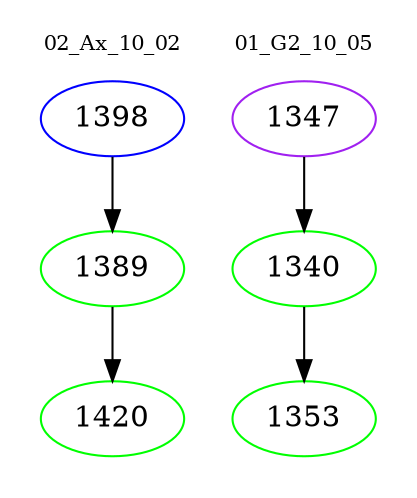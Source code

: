 digraph{
subgraph cluster_0 {
color = white
label = "02_Ax_10_02";
fontsize=10;
T0_1398 [label="1398", color="blue"]
T0_1398 -> T0_1389 [color="black"]
T0_1389 [label="1389", color="green"]
T0_1389 -> T0_1420 [color="black"]
T0_1420 [label="1420", color="green"]
}
subgraph cluster_1 {
color = white
label = "01_G2_10_05";
fontsize=10;
T1_1347 [label="1347", color="purple"]
T1_1347 -> T1_1340 [color="black"]
T1_1340 [label="1340", color="green"]
T1_1340 -> T1_1353 [color="black"]
T1_1353 [label="1353", color="green"]
}
}
